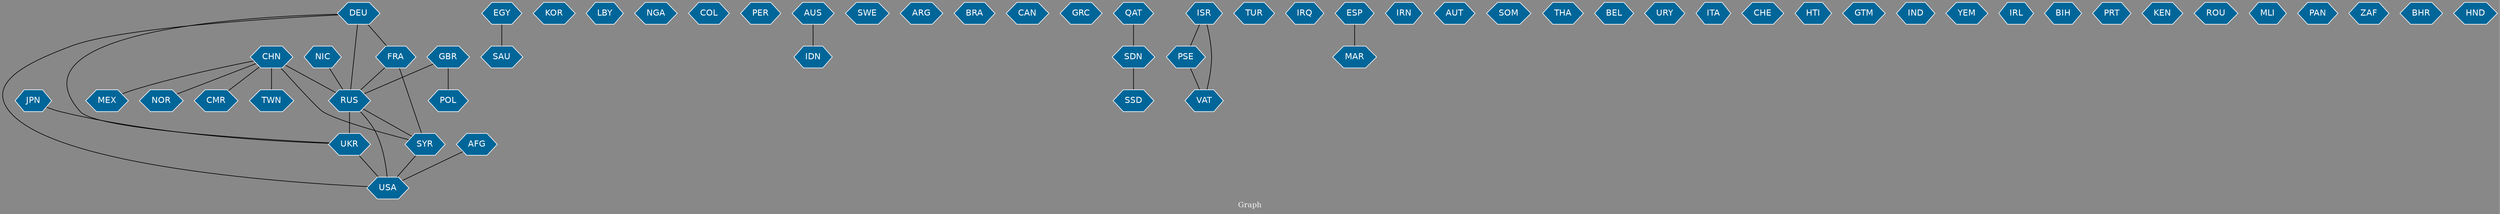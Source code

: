 // Countries together in item graph
graph {
	graph [bgcolor="#888888" fontcolor=white fontsize=12 label="Graph" outputorder=edgesfirst overlap=prism]
	node [color=white fillcolor="#006699" fontcolor=white fontname=Helvetica shape=hexagon style=filled]
	edge [arrowhead=open color=black fontcolor=white fontname=Courier fontsize=12]
		USA [label=USA]
		RUS [label=RUS]
		UKR [label=UKR]
		SYR [label=SYR]
		EGY [label=EGY]
		AFG [label=AFG]
		POL [label=POL]
		GBR [label=GBR]
		CHN [label=CHN]
		KOR [label=KOR]
		FRA [label=FRA]
		LBY [label=LBY]
		MEX [label=MEX]
		JPN [label=JPN]
		DEU [label=DEU]
		NGA [label=NGA]
		COL [label=COL]
		NOR [label=NOR]
		PER [label=PER]
		AUS [label=AUS]
		SWE [label=SWE]
		ARG [label=ARG]
		BRA [label=BRA]
		CAN [label=CAN]
		GRC [label=GRC]
		SSD [label=SSD]
		SDN [label=SDN]
		ISR [label=ISR]
		PSE [label=PSE]
		TUR [label=TUR]
		IRQ [label=IRQ]
		ESP [label=ESP]
		IDN [label=IDN]
		IRN [label=IRN]
		AUT [label=AUT]
		SOM [label=SOM]
		NIC [label=NIC]
		THA [label=THA]
		CMR [label=CMR]
		BEL [label=BEL]
		URY [label=URY]
		SAU [label=SAU]
		ITA [label=ITA]
		QAT [label=QAT]
		CHE [label=CHE]
		HTI [label=HTI]
		VAT [label=VAT]
		GTM [label=GTM]
		IND [label=IND]
		YEM [label=YEM]
		IRL [label=IRL]
		BIH [label=BIH]
		MAR [label=MAR]
		TWN [label=TWN]
		PRT [label=PRT]
		KEN [label=KEN]
		ROU [label=ROU]
		MLI [label=MLI]
		PAN [label=PAN]
		ZAF [label=ZAF]
		BHR [label=BHR]
		HND [label=HND]
			DEU -- FRA [weight=1]
			DEU -- UKR [weight=1]
			ISR -- PSE [weight=1]
			DEU -- RUS [weight=2]
			EGY -- SAU [weight=1]
			SYR -- USA [weight=1]
			NIC -- RUS [weight=1]
			CHN -- CMR [weight=1]
			RUS -- SYR [weight=1]
			QAT -- SDN [weight=1]
			CHN -- TWN [weight=1]
			ISR -- VAT [weight=1]
			PSE -- VAT [weight=1]
			FRA -- SYR [weight=2]
			JPN -- UKR [weight=1]
			CHN -- RUS [weight=5]
			CHN -- MEX [weight=1]
			RUS -- USA [weight=2]
			DEU -- USA [weight=1]
			RUS -- UKR [weight=30]
			FRA -- RUS [weight=1]
			GBR -- POL [weight=1]
			UKR -- USA [weight=1]
			SDN -- SSD [weight=3]
			ESP -- MAR [weight=1]
			CHN -- SYR [weight=1]
			GBR -- RUS [weight=1]
			CHN -- NOR [weight=1]
			AUS -- IDN [weight=1]
			AFG -- USA [weight=2]
}